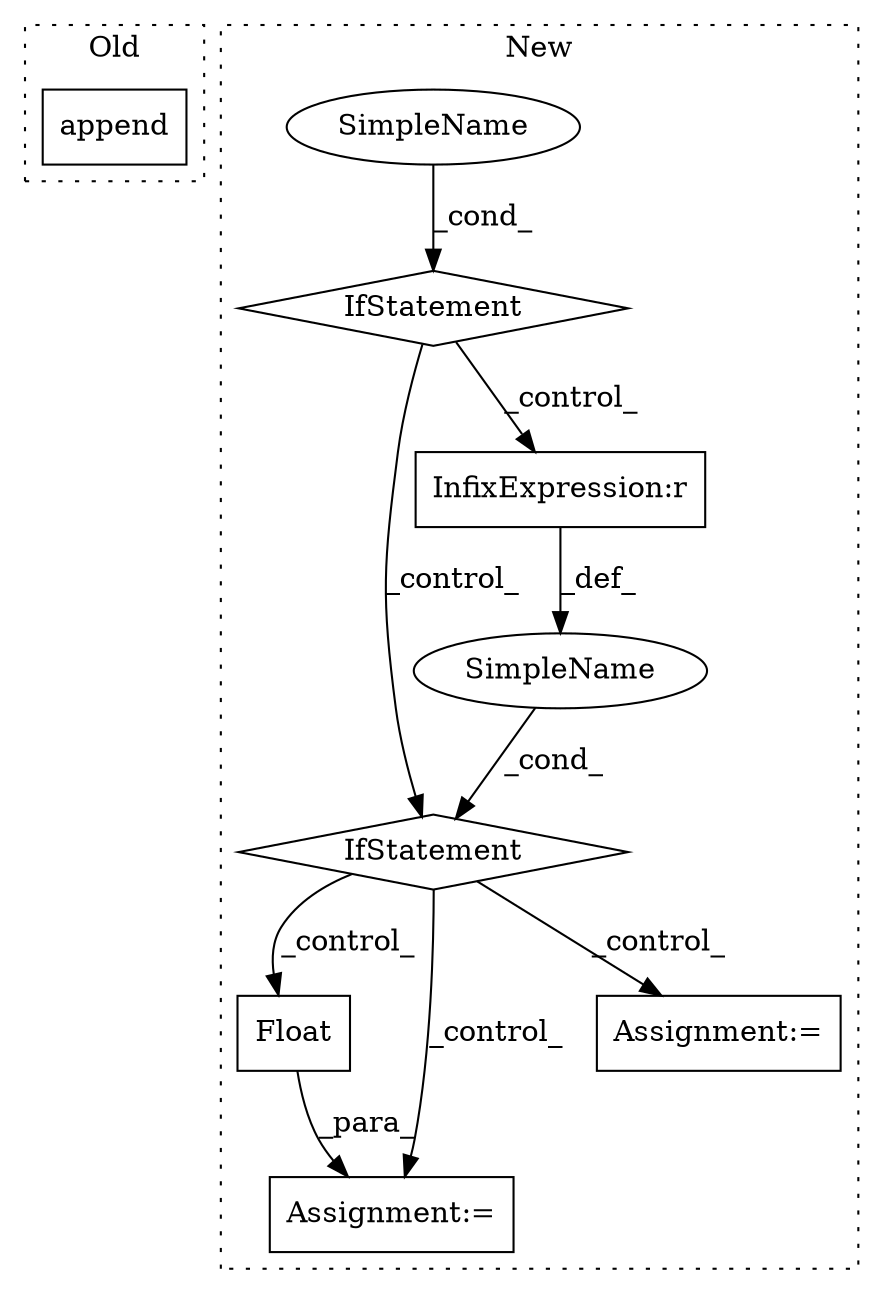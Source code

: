 digraph G {
subgraph cluster0 {
1 [label="append" a="32" s="4909,4925" l="7,1" shape="box"];
label = "Old";
style="dotted";
}
subgraph cluster1 {
2 [label="Float" a="32" s="5069,5080" l="6,1" shape="box"];
3 [label="Assignment:=" a="7" s="5068" l="1" shape="box"];
4 [label="SimpleName" a="42" s="" l="" shape="ellipse"];
5 [label="IfStatement" a="25" s="4768,4800" l="10,2" shape="diamond"];
6 [label="SimpleName" a="42" s="" l="" shape="ellipse"];
7 [label="IfStatement" a="25" s="4936,4953" l="4,2" shape="diamond"];
8 [label="InfixExpression:r" a="27" s="4949" l="3" shape="box"];
9 [label="Assignment:=" a="7" s="5013" l="2" shape="box"];
label = "New";
style="dotted";
}
2 -> 3 [label="_para_"];
4 -> 5 [label="_cond_"];
5 -> 7 [label="_control_"];
5 -> 8 [label="_control_"];
6 -> 7 [label="_cond_"];
7 -> 3 [label="_control_"];
7 -> 9 [label="_control_"];
7 -> 2 [label="_control_"];
8 -> 6 [label="_def_"];
}